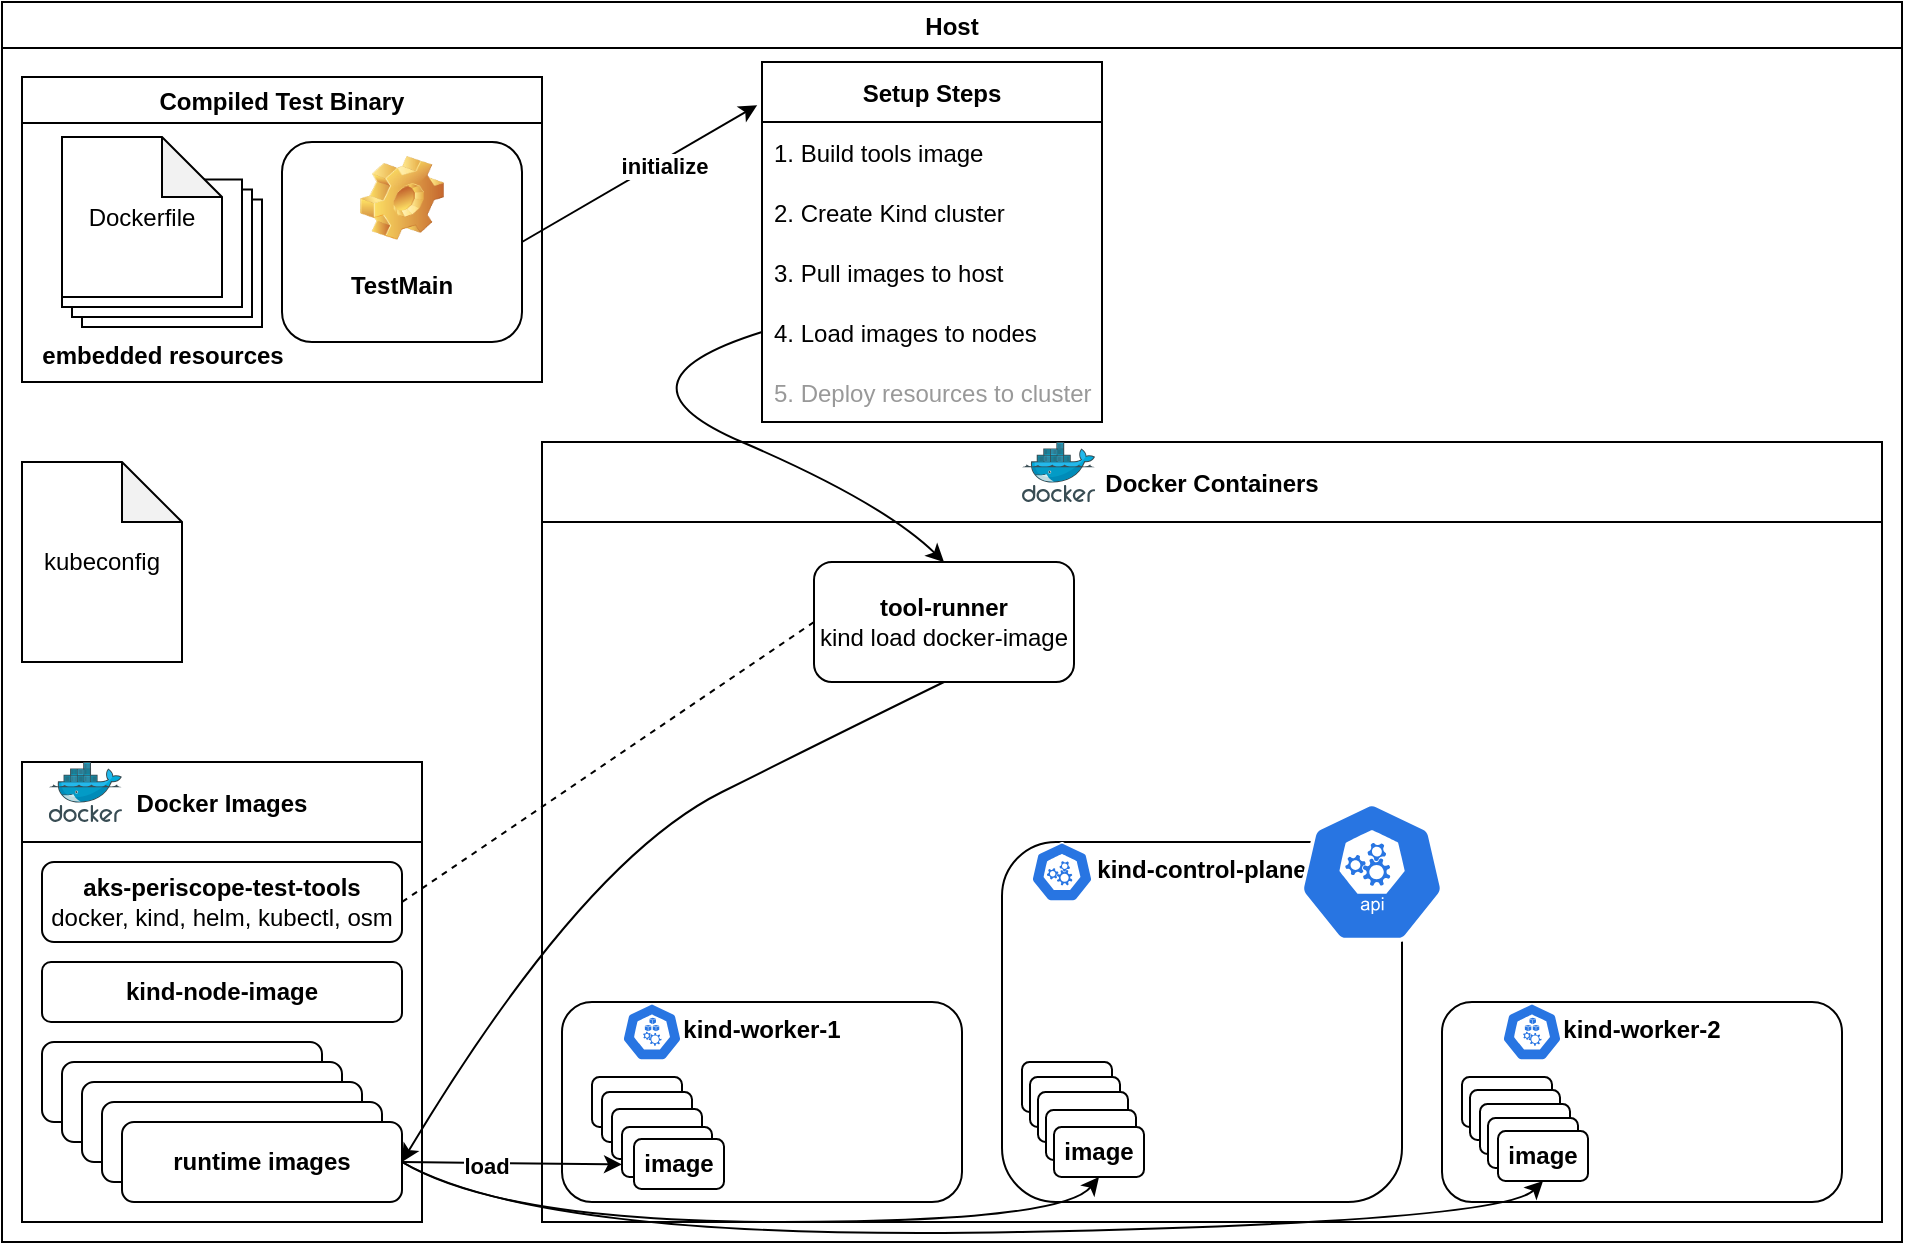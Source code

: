 <mxfile version="18.0.1" type="device"><diagram id="xj3FtPHvXKuj6Fo87zRx" name="Page-1"><mxGraphModel dx="1965" dy="754" grid="1" gridSize="10" guides="1" tooltips="1" connect="1" arrows="1" fold="1" page="1" pageScale="1" pageWidth="827" pageHeight="1169" math="0" shadow="0"><root><mxCell id="0"/><mxCell id="1" parent="0"/><mxCell id="bG8COzyaUVqfpqkuwMBP-5" value="Host" style="swimlane;" parent="1" vertex="1"><mxGeometry x="-30" y="40" width="950" height="620" as="geometry"/></mxCell><mxCell id="bG8COzyaUVqfpqkuwMBP-12" value="Docker Images" style="swimlane;startSize=40;" parent="bG8COzyaUVqfpqkuwMBP-5" vertex="1"><mxGeometry x="10" y="380" width="200" height="230" as="geometry"/></mxCell><mxCell id="bG8COzyaUVqfpqkuwMBP-13" value="&lt;b&gt;aks-periscope-test-tools&lt;/b&gt;&lt;br&gt;docker, kind, helm, kubectl, osm" style="rounded=1;whiteSpace=wrap;html=1;" parent="bG8COzyaUVqfpqkuwMBP-12" vertex="1"><mxGeometry x="10" y="50" width="180" height="40" as="geometry"/></mxCell><mxCell id="bG8COzyaUVqfpqkuwMBP-14" value="&lt;b&gt;kind-node-image&lt;/b&gt;" style="rounded=1;whiteSpace=wrap;html=1;" parent="bG8COzyaUVqfpqkuwMBP-12" vertex="1"><mxGeometry x="10" y="100" width="180" height="30" as="geometry"/></mxCell><mxCell id="bG8COzyaUVqfpqkuwMBP-27" value="" style="sketch=0;aspect=fixed;html=1;points=[];align=center;image;fontSize=12;image=img/lib/mscae/Docker.svg;" parent="bG8COzyaUVqfpqkuwMBP-12" vertex="1"><mxGeometry x="13.41" width="36.59" height="30" as="geometry"/></mxCell><mxCell id="bG8COzyaUVqfpqkuwMBP-82" value="" style="rounded=1;whiteSpace=wrap;html=1;" parent="bG8COzyaUVqfpqkuwMBP-12" vertex="1"><mxGeometry x="10" y="140" width="140" height="40" as="geometry"/></mxCell><mxCell id="bG8COzyaUVqfpqkuwMBP-83" value="" style="rounded=1;whiteSpace=wrap;html=1;" parent="bG8COzyaUVqfpqkuwMBP-12" vertex="1"><mxGeometry x="20" y="150" width="140" height="40" as="geometry"/></mxCell><mxCell id="bG8COzyaUVqfpqkuwMBP-84" value="" style="rounded=1;whiteSpace=wrap;html=1;" parent="bG8COzyaUVqfpqkuwMBP-12" vertex="1"><mxGeometry x="30" y="160" width="140" height="40" as="geometry"/></mxCell><mxCell id="bG8COzyaUVqfpqkuwMBP-85" value="" style="rounded=1;whiteSpace=wrap;html=1;" parent="bG8COzyaUVqfpqkuwMBP-12" vertex="1"><mxGeometry x="40" y="170" width="140" height="40" as="geometry"/></mxCell><mxCell id="bG8COzyaUVqfpqkuwMBP-86" value="&lt;b&gt;runtime images&lt;/b&gt;" style="rounded=1;whiteSpace=wrap;html=1;" parent="bG8COzyaUVqfpqkuwMBP-12" vertex="1"><mxGeometry x="50" y="180" width="140" height="40" as="geometry"/></mxCell><mxCell id="bG8COzyaUVqfpqkuwMBP-15" value="kubeconfig" style="shape=note;whiteSpace=wrap;html=1;backgroundOutline=1;darkOpacity=0.05;" parent="bG8COzyaUVqfpqkuwMBP-5" vertex="1"><mxGeometry x="10" y="230" width="80" height="100" as="geometry"/></mxCell><mxCell id="bG8COzyaUVqfpqkuwMBP-6" value="Docker Containers" style="swimlane;startSize=40;" parent="bG8COzyaUVqfpqkuwMBP-5" vertex="1"><mxGeometry x="270" y="220" width="670" height="390" as="geometry"/></mxCell><mxCell id="bG8COzyaUVqfpqkuwMBP-26" value="" style="sketch=0;aspect=fixed;html=1;points=[];align=center;image;fontSize=12;image=img/lib/mscae/Docker.svg;" parent="bG8COzyaUVqfpqkuwMBP-6" vertex="1"><mxGeometry x="240" width="36.59" height="30" as="geometry"/></mxCell><mxCell id="bG8COzyaUVqfpqkuwMBP-35" value="&lt;b&gt;kind-control-plane&lt;/b&gt;" style="rounded=1;whiteSpace=wrap;html=1;verticalAlign=top;" parent="bG8COzyaUVqfpqkuwMBP-6" vertex="1"><mxGeometry x="230" y="200" width="200" height="180" as="geometry"/></mxCell><mxCell id="bG8COzyaUVqfpqkuwMBP-25" value="" style="sketch=0;html=1;dashed=0;whitespace=wrap;fillColor=#2875E2;strokeColor=#ffffff;points=[[0.005,0.63,0],[0.1,0.2,0],[0.9,0.2,0],[0.5,0,0],[0.995,0.63,0],[0.72,0.99,0],[0.5,1,0],[0.28,0.99,0]];shape=mxgraph.kubernetes.icon;prIcon=master" parent="bG8COzyaUVqfpqkuwMBP-6" vertex="1"><mxGeometry x="240" y="200" width="40" height="30" as="geometry"/></mxCell><mxCell id="bG8COzyaUVqfpqkuwMBP-36" value="&lt;b&gt;kind-worker-1&lt;/b&gt;" style="rounded=1;whiteSpace=wrap;html=1;verticalAlign=top;" parent="bG8COzyaUVqfpqkuwMBP-6" vertex="1"><mxGeometry x="10" y="280" width="200" height="100" as="geometry"/></mxCell><mxCell id="bG8COzyaUVqfpqkuwMBP-37" value="&lt;b&gt;kind-worker-2&lt;/b&gt;" style="rounded=1;whiteSpace=wrap;html=1;verticalAlign=top;" parent="bG8COzyaUVqfpqkuwMBP-6" vertex="1"><mxGeometry x="450" y="280" width="200" height="100" as="geometry"/></mxCell><mxCell id="bG8COzyaUVqfpqkuwMBP-29" value="" style="sketch=0;html=1;dashed=0;whitespace=wrap;fillColor=#2875E2;strokeColor=#ffffff;points=[[0.005,0.63,0],[0.1,0.2,0],[0.9,0.2,0],[0.5,0,0],[0.995,0.63,0],[0.72,0.99,0],[0.5,1,0],[0.28,0.99,0]];shape=mxgraph.kubernetes.icon;prIcon=node" parent="bG8COzyaUVqfpqkuwMBP-6" vertex="1"><mxGeometry x="40" y="280" width="30" height="30" as="geometry"/></mxCell><mxCell id="bG8COzyaUVqfpqkuwMBP-22" value="" style="sketch=0;html=1;dashed=0;whitespace=wrap;fillColor=#2875E2;strokeColor=#ffffff;points=[[0.12,0.63,0,0,0],[0.19,0.2,0,0,0],[0.3,0.9,0,0,0],[0.5,0,0,0,0],[0.5,1,0,0,0],[0.71,0.9,0,0,0],[0.81,0.2,0,0,0],[0.88,0.63,0,0,0]];shape=mxgraph.kubernetes.icon;prIcon=api" parent="bG8COzyaUVqfpqkuwMBP-6" vertex="1"><mxGeometry x="370" y="180" width="90" height="70" as="geometry"/></mxCell><mxCell id="bG8COzyaUVqfpqkuwMBP-87" value="&lt;b&gt;tool-runner&lt;/b&gt;&lt;br&gt;kind load docker-image" style="rounded=1;whiteSpace=wrap;html=1;" parent="bG8COzyaUVqfpqkuwMBP-6" vertex="1"><mxGeometry x="136" y="60" width="130" height="60" as="geometry"/></mxCell><mxCell id="bG8COzyaUVqfpqkuwMBP-112" value="" style="sketch=0;html=1;dashed=0;whitespace=wrap;fillColor=#2875E2;strokeColor=#ffffff;points=[[0.005,0.63,0],[0.1,0.2,0],[0.9,0.2,0],[0.5,0,0],[0.995,0.63,0],[0.72,0.99,0],[0.5,1,0],[0.28,0.99,0]];shape=mxgraph.kubernetes.icon;prIcon=node" parent="bG8COzyaUVqfpqkuwMBP-6" vertex="1"><mxGeometry x="480" y="275" width="30" height="40" as="geometry"/></mxCell><mxCell id="bG8COzyaUVqfpqkuwMBP-121" value="" style="rounded=1;whiteSpace=wrap;html=1;" parent="bG8COzyaUVqfpqkuwMBP-6" vertex="1"><mxGeometry x="25" y="317.5" width="45" height="25" as="geometry"/></mxCell><mxCell id="bG8COzyaUVqfpqkuwMBP-126" value="" style="rounded=1;whiteSpace=wrap;html=1;" parent="bG8COzyaUVqfpqkuwMBP-6" vertex="1"><mxGeometry x="240" y="310" width="45" height="25" as="geometry"/></mxCell><mxCell id="bG8COzyaUVqfpqkuwMBP-127" value="" style="rounded=1;whiteSpace=wrap;html=1;" parent="bG8COzyaUVqfpqkuwMBP-6" vertex="1"><mxGeometry x="244" y="317.5" width="45" height="25" as="geometry"/></mxCell><mxCell id="bG8COzyaUVqfpqkuwMBP-128" value="" style="rounded=1;whiteSpace=wrap;html=1;" parent="bG8COzyaUVqfpqkuwMBP-6" vertex="1"><mxGeometry x="248" y="325" width="45" height="25" as="geometry"/></mxCell><mxCell id="bG8COzyaUVqfpqkuwMBP-129" value="" style="rounded=1;whiteSpace=wrap;html=1;" parent="bG8COzyaUVqfpqkuwMBP-6" vertex="1"><mxGeometry x="252" y="334" width="45" height="25" as="geometry"/></mxCell><mxCell id="bG8COzyaUVqfpqkuwMBP-130" value="&lt;b&gt;image&lt;/b&gt;" style="rounded=1;whiteSpace=wrap;html=1;" parent="bG8COzyaUVqfpqkuwMBP-6" vertex="1"><mxGeometry x="256" y="342.5" width="45" height="25" as="geometry"/></mxCell><mxCell id="bG8COzyaUVqfpqkuwMBP-132" value="" style="rounded=1;whiteSpace=wrap;html=1;" parent="bG8COzyaUVqfpqkuwMBP-6" vertex="1"><mxGeometry x="460" y="317.5" width="45" height="25" as="geometry"/></mxCell><mxCell id="bG8COzyaUVqfpqkuwMBP-133" value="" style="rounded=1;whiteSpace=wrap;html=1;" parent="bG8COzyaUVqfpqkuwMBP-6" vertex="1"><mxGeometry x="464" y="324" width="45" height="25" as="geometry"/></mxCell><mxCell id="bG8COzyaUVqfpqkuwMBP-134" value="" style="rounded=1;whiteSpace=wrap;html=1;" parent="bG8COzyaUVqfpqkuwMBP-6" vertex="1"><mxGeometry x="469" y="331" width="45" height="25" as="geometry"/></mxCell><mxCell id="bG8COzyaUVqfpqkuwMBP-135" value="" style="rounded=1;whiteSpace=wrap;html=1;" parent="bG8COzyaUVqfpqkuwMBP-6" vertex="1"><mxGeometry x="473" y="338" width="45" height="25" as="geometry"/></mxCell><mxCell id="bG8COzyaUVqfpqkuwMBP-136" value="&lt;b&gt;image&lt;/b&gt;" style="rounded=1;whiteSpace=wrap;html=1;" parent="bG8COzyaUVqfpqkuwMBP-6" vertex="1"><mxGeometry x="478" y="344.5" width="45" height="25" as="geometry"/></mxCell><mxCell id="bG8COzyaUVqfpqkuwMBP-101" value="Setup Steps" style="swimlane;fontStyle=1;childLayout=stackLayout;horizontal=1;startSize=30;horizontalStack=0;resizeParent=1;resizeParentMax=0;resizeLast=0;collapsible=1;marginBottom=0;" parent="bG8COzyaUVqfpqkuwMBP-5" vertex="1"><mxGeometry x="380" y="30" width="170" height="180" as="geometry"/></mxCell><mxCell id="bG8COzyaUVqfpqkuwMBP-102" value="1. Build tools image" style="text;strokeColor=none;fillColor=none;align=left;verticalAlign=middle;spacingLeft=4;spacingRight=4;overflow=hidden;points=[[0,0.5],[1,0.5]];portConstraint=eastwest;rotatable=0;" parent="bG8COzyaUVqfpqkuwMBP-101" vertex="1"><mxGeometry y="30" width="170" height="30" as="geometry"/></mxCell><mxCell id="bG8COzyaUVqfpqkuwMBP-104" value="2. Create Kind cluster" style="text;strokeColor=none;fillColor=none;align=left;verticalAlign=middle;spacingLeft=4;spacingRight=4;overflow=hidden;points=[[0,0.5],[1,0.5]];portConstraint=eastwest;rotatable=0;" parent="bG8COzyaUVqfpqkuwMBP-101" vertex="1"><mxGeometry y="60" width="170" height="30" as="geometry"/></mxCell><mxCell id="bG8COzyaUVqfpqkuwMBP-103" value="3. Pull images to host" style="text;strokeColor=none;fillColor=none;align=left;verticalAlign=middle;spacingLeft=4;spacingRight=4;overflow=hidden;points=[[0,0.5],[1,0.5]];portConstraint=eastwest;rotatable=0;" parent="bG8COzyaUVqfpqkuwMBP-101" vertex="1"><mxGeometry y="90" width="170" height="30" as="geometry"/></mxCell><mxCell id="bG8COzyaUVqfpqkuwMBP-105" value="4. Load images to nodes" style="text;strokeColor=none;fillColor=none;align=left;verticalAlign=middle;spacingLeft=4;spacingRight=4;overflow=hidden;points=[[0,0.5],[1,0.5]];portConstraint=eastwest;rotatable=0;" parent="bG8COzyaUVqfpqkuwMBP-101" vertex="1"><mxGeometry y="120" width="170" height="30" as="geometry"/></mxCell><mxCell id="bG8COzyaUVqfpqkuwMBP-109" value="5. Deploy resources to cluster" style="text;strokeColor=none;fillColor=none;align=left;verticalAlign=middle;spacingLeft=4;spacingRight=4;overflow=hidden;points=[[0,0.5],[1,0.5]];portConstraint=eastwest;rotatable=0;fontColor=#999999;" parent="bG8COzyaUVqfpqkuwMBP-101" vertex="1"><mxGeometry y="150" width="170" height="30" as="geometry"/></mxCell><mxCell id="bG8COzyaUVqfpqkuwMBP-107" value="" style="curved=1;endArrow=classic;html=1;rounded=0;exitX=1;exitY=0.5;exitDx=0;exitDy=0;entryX=-0.014;entryY=0.12;entryDx=0;entryDy=0;entryPerimeter=0;" parent="bG8COzyaUVqfpqkuwMBP-5" source="bG8COzyaUVqfpqkuwMBP-94" target="bG8COzyaUVqfpqkuwMBP-101" edge="1"><mxGeometry width="50" height="50" relative="1" as="geometry"><mxPoint x="510" y="270" as="sourcePoint"/><mxPoint x="560" y="220" as="targetPoint"/><Array as="points"/></mxGeometry></mxCell><mxCell id="bG8COzyaUVqfpqkuwMBP-108" value="&lt;b&gt;initialize&lt;/b&gt;" style="edgeLabel;html=1;align=center;verticalAlign=middle;resizable=0;points=[];" parent="bG8COzyaUVqfpqkuwMBP-107" vertex="1" connectable="0"><mxGeometry x="0.183" y="-3" relative="1" as="geometry"><mxPoint as="offset"/></mxGeometry></mxCell><mxCell id="bG8COzyaUVqfpqkuwMBP-110" value="Compiled Test Binary" style="swimlane;" parent="bG8COzyaUVqfpqkuwMBP-5" vertex="1"><mxGeometry x="10" y="37.5" width="260" height="152.5" as="geometry"/></mxCell><mxCell id="bG8COzyaUVqfpqkuwMBP-111" value="&lt;b&gt;embedded resources&lt;/b&gt;" style="verticalLabelPosition=bottom;verticalAlign=top;html=1;shape=mxgraph.basic.layered_rect;dx=10;outlineConnect=0;" parent="bG8COzyaUVqfpqkuwMBP-110" vertex="1"><mxGeometry x="20" y="51.25" width="100" height="73.75" as="geometry"/></mxCell><mxCell id="bG8COzyaUVqfpqkuwMBP-94" value="TestMain&lt;br&gt;&lt;br&gt;" style="label;whiteSpace=wrap;html=1;align=center;verticalAlign=bottom;spacingLeft=0;spacingBottom=4;imageAlign=center;imageVerticalAlign=top;image=img/clipart/Gear_128x128.png" parent="bG8COzyaUVqfpqkuwMBP-110" vertex="1"><mxGeometry x="130" y="32.5" width="120" height="100" as="geometry"/></mxCell><mxCell id="bG8COzyaUVqfpqkuwMBP-173" value="Dockerfile" style="shape=note;whiteSpace=wrap;html=1;backgroundOutline=1;darkOpacity=0.05;" parent="bG8COzyaUVqfpqkuwMBP-110" vertex="1"><mxGeometry x="20" y="30" width="80" height="80" as="geometry"/></mxCell><mxCell id="bG8COzyaUVqfpqkuwMBP-120" value="" style="curved=1;endArrow=classic;html=1;rounded=0;exitX=0;exitY=0.75;exitDx=0;exitDy=0;entryX=0.5;entryY=0;entryDx=0;entryDy=0;" parent="bG8COzyaUVqfpqkuwMBP-5" source="bG8COzyaUVqfpqkuwMBP-101" target="bG8COzyaUVqfpqkuwMBP-87" edge="1"><mxGeometry width="50" height="50" relative="1" as="geometry"><mxPoint x="500" y="340" as="sourcePoint"/><mxPoint x="550" y="290" as="targetPoint"/><Array as="points"><mxPoint x="300" y="190"/><mxPoint x="440" y="250"/></Array></mxGeometry></mxCell><mxCell id="bG8COzyaUVqfpqkuwMBP-150" value="" style="curved=1;endArrow=classic;html=1;rounded=0;exitX=1;exitY=0.5;exitDx=0;exitDy=0;entryX=0.5;entryY=1;entryDx=0;entryDy=0;" parent="bG8COzyaUVqfpqkuwMBP-5" source="bG8COzyaUVqfpqkuwMBP-86" target="bG8COzyaUVqfpqkuwMBP-130" edge="1"><mxGeometry width="50" height="50" relative="1" as="geometry"><mxPoint x="480" y="360" as="sourcePoint"/><mxPoint x="530" y="310" as="targetPoint"/><Array as="points"><mxPoint x="250" y="610"/><mxPoint x="530" y="610"/></Array></mxGeometry></mxCell><mxCell id="bG8COzyaUVqfpqkuwMBP-151" value="" style="curved=1;endArrow=classic;html=1;rounded=0;exitX=1;exitY=0.5;exitDx=0;exitDy=0;entryX=0.5;entryY=1;entryDx=0;entryDy=0;" parent="bG8COzyaUVqfpqkuwMBP-5" source="bG8COzyaUVqfpqkuwMBP-86" target="bG8COzyaUVqfpqkuwMBP-136" edge="1"><mxGeometry width="50" height="50" relative="1" as="geometry"><mxPoint x="480" y="360" as="sourcePoint"/><mxPoint x="530" y="310" as="targetPoint"/><Array as="points"><mxPoint x="270" y="620"/><mxPoint x="750" y="610"/></Array></mxGeometry></mxCell><mxCell id="bG8COzyaUVqfpqkuwMBP-167" value="" style="endArrow=none;dashed=1;html=1;rounded=0;entryX=1;entryY=0.5;entryDx=0;entryDy=0;exitX=0;exitY=0.5;exitDx=0;exitDy=0;" parent="bG8COzyaUVqfpqkuwMBP-5" source="bG8COzyaUVqfpqkuwMBP-87" target="bG8COzyaUVqfpqkuwMBP-13" edge="1"><mxGeometry width="50" height="50" relative="1" as="geometry"><mxPoint x="318.04" y="343" as="sourcePoint"/><mxPoint x="-170" y="450" as="targetPoint"/></mxGeometry></mxCell><mxCell id="bG8COzyaUVqfpqkuwMBP-122" value="" style="rounded=1;whiteSpace=wrap;html=1;" parent="1" vertex="1"><mxGeometry x="270" y="585" width="45" height="25" as="geometry"/></mxCell><mxCell id="bG8COzyaUVqfpqkuwMBP-123" value="" style="rounded=1;whiteSpace=wrap;html=1;" parent="1" vertex="1"><mxGeometry x="275" y="593.5" width="45" height="25" as="geometry"/></mxCell><mxCell id="bG8COzyaUVqfpqkuwMBP-124" value="" style="rounded=1;whiteSpace=wrap;html=1;" parent="1" vertex="1"><mxGeometry x="280" y="602.5" width="45" height="25" as="geometry"/></mxCell><mxCell id="bG8COzyaUVqfpqkuwMBP-125" value="&lt;b&gt;image&lt;/b&gt;" style="rounded=1;whiteSpace=wrap;html=1;" parent="1" vertex="1"><mxGeometry x="286" y="608.5" width="45" height="25" as="geometry"/></mxCell><mxCell id="bG8COzyaUVqfpqkuwMBP-149" value="" style="curved=1;endArrow=classic;html=1;rounded=0;exitX=1;exitY=0.5;exitDx=0;exitDy=0;entryX=0;entryY=0.75;entryDx=0;entryDy=0;" parent="1" source="bG8COzyaUVqfpqkuwMBP-86" target="bG8COzyaUVqfpqkuwMBP-124" edge="1"><mxGeometry width="50" height="50" relative="1" as="geometry"><mxPoint x="450" y="400" as="sourcePoint"/><mxPoint x="500" y="350" as="targetPoint"/><Array as="points"/></mxGeometry></mxCell><mxCell id="bG8COzyaUVqfpqkuwMBP-152" value="&lt;b&gt;load&lt;/b&gt;" style="edgeLabel;html=1;align=center;verticalAlign=middle;resizable=0;points=[];" parent="bG8COzyaUVqfpqkuwMBP-149" vertex="1" connectable="0"><mxGeometry x="-0.236" y="-1" relative="1" as="geometry"><mxPoint as="offset"/></mxGeometry></mxCell><mxCell id="bG8COzyaUVqfpqkuwMBP-172" value="" style="curved=1;endArrow=classic;html=1;rounded=0;exitX=0.5;exitY=1;exitDx=0;exitDy=0;" parent="1" source="bG8COzyaUVqfpqkuwMBP-87" edge="1"><mxGeometry width="50" height="50" relative="1" as="geometry"><mxPoint x="350" y="400" as="sourcePoint"/><mxPoint x="170" y="620" as="targetPoint"/><Array as="points"><mxPoint x="400" y="400"/><mxPoint x="260" y="470"/></Array></mxGeometry></mxCell></root></mxGraphModel></diagram></mxfile>